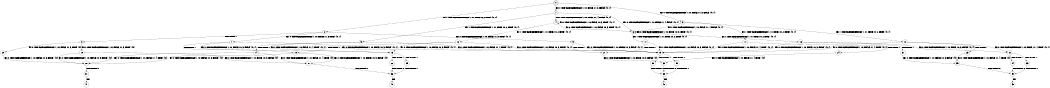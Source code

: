 digraph BCG {
size = "7, 10.5";
center = TRUE;
node [shape = circle];
0 [peripheries = 2];
0 -> 1 [label = "EX !0 !ATOMIC_EXCH_BRANCH (1, +0, FALSE, +1, 3, FALSE) !{0, 1}"];
0 -> 2 [label = "EX !1 !ATOMIC_EXCH_BRANCH (1, +1, TRUE, +0, 2, TRUE) !{0, 1}"];
0 -> 3 [label = "EX !0 !ATOMIC_EXCH_BRANCH (1, +0, FALSE, +1, 3, FALSE) !{0, 1}"];
1 -> 4 [label = "EX !0 !ATOMIC_EXCH_BRANCH (1, +0, FALSE, +1, 4, FALSE) !{0, 1}"];
1 -> 5 [label = "EX !1 !ATOMIC_EXCH_BRANCH (1, +1, TRUE, +0, 2, TRUE) !{0, 1}"];
1 -> 6 [label = "EX !0 !ATOMIC_EXCH_BRANCH (1, +0, FALSE, +1, 4, FALSE) !{0, 1}"];
2 -> 7 [label = "EX !0 !ATOMIC_EXCH_BRANCH (1, +0, FALSE, +1, 3, TRUE) !{0, 1}"];
2 -> 8 [label = "TERMINATE !1"];
2 -> 9 [label = "EX !0 !ATOMIC_EXCH_BRANCH (1, +0, FALSE, +1, 3, TRUE) !{0, 1}"];
3 -> 10 [label = "EX !1 !ATOMIC_EXCH_BRANCH (1, +1, TRUE, +0, 2, TRUE) !{0, 1}"];
3 -> 6 [label = "EX !0 !ATOMIC_EXCH_BRANCH (1, +0, FALSE, +1, 4, FALSE) !{0, 1}"];
3 -> 11 [label = "EX !1 !ATOMIC_EXCH_BRANCH (1, +1, TRUE, +0, 2, TRUE) !{0, 1}"];
4 -> 4 [label = "EX !0 !ATOMIC_EXCH_BRANCH (1, +0, FALSE, +0, 3, TRUE) !{0, 1}"];
4 -> 12 [label = "EX !1 !ATOMIC_EXCH_BRANCH (1, +1, TRUE, +0, 2, TRUE) !{0, 1}"];
4 -> 6 [label = "EX !0 !ATOMIC_EXCH_BRANCH (1, +0, FALSE, +0, 3, TRUE) !{0, 1}"];
5 -> 13 [label = "EX !0 !ATOMIC_EXCH_BRANCH (1, +0, FALSE, +1, 4, TRUE) !{0, 1}"];
5 -> 14 [label = "TERMINATE !1"];
5 -> 15 [label = "EX !0 !ATOMIC_EXCH_BRANCH (1, +0, FALSE, +1, 4, TRUE) !{0, 1}"];
6 -> 16 [label = "EX !1 !ATOMIC_EXCH_BRANCH (1, +1, TRUE, +0, 2, TRUE) !{0, 1}"];
6 -> 6 [label = "EX !0 !ATOMIC_EXCH_BRANCH (1, +0, FALSE, +0, 3, TRUE) !{0, 1}"];
6 -> 17 [label = "EX !1 !ATOMIC_EXCH_BRANCH (1, +1, TRUE, +0, 2, TRUE) !{0, 1}"];
7 -> 13 [label = "EX !0 !ATOMIC_EXCH_BRANCH (1, +0, FALSE, +0, 3, FALSE) !{0, 1}"];
7 -> 18 [label = "TERMINATE !1"];
7 -> 15 [label = "EX !0 !ATOMIC_EXCH_BRANCH (1, +0, FALSE, +0, 3, FALSE) !{0, 1}"];
8 -> 19 [label = "EX !0 !ATOMIC_EXCH_BRANCH (1, +0, FALSE, +1, 3, TRUE) !{0}"];
8 -> 20 [label = "EX !0 !ATOMIC_EXCH_BRANCH (1, +0, FALSE, +1, 3, TRUE) !{0}"];
9 -> 15 [label = "EX !0 !ATOMIC_EXCH_BRANCH (1, +0, FALSE, +0, 3, FALSE) !{0, 1}"];
9 -> 21 [label = "TERMINATE !1"];
10 -> 22 [label = "EX !0 !ATOMIC_EXCH_BRANCH (1, +0, FALSE, +1, 4, TRUE) !{0, 1}"];
10 -> 23 [label = "TERMINATE !1"];
10 -> 15 [label = "EX !0 !ATOMIC_EXCH_BRANCH (1, +0, FALSE, +1, 4, TRUE) !{0, 1}"];
11 -> 15 [label = "EX !0 !ATOMIC_EXCH_BRANCH (1, +0, FALSE, +1, 4, TRUE) !{0, 1}"];
11 -> 24 [label = "TERMINATE !1"];
12 -> 13 [label = "EX !0 !ATOMIC_EXCH_BRANCH (1, +0, FALSE, +0, 3, FALSE) !{0, 1}"];
12 -> 18 [label = "TERMINATE !1"];
12 -> 15 [label = "EX !0 !ATOMIC_EXCH_BRANCH (1, +0, FALSE, +0, 3, FALSE) !{0, 1}"];
13 -> 25 [label = "TERMINATE !0"];
13 -> 26 [label = "TERMINATE !1"];
14 -> 27 [label = "EX !0 !ATOMIC_EXCH_BRANCH (1, +0, FALSE, +1, 4, TRUE) !{0}"];
14 -> 28 [label = "EX !0 !ATOMIC_EXCH_BRANCH (1, +0, FALSE, +1, 4, TRUE) !{0}"];
15 -> 29 [label = "TERMINATE !0"];
15 -> 30 [label = "TERMINATE !1"];
16 -> 22 [label = "EX !0 !ATOMIC_EXCH_BRANCH (1, +0, FALSE, +0, 3, FALSE) !{0, 1}"];
16 -> 31 [label = "TERMINATE !1"];
16 -> 15 [label = "EX !0 !ATOMIC_EXCH_BRANCH (1, +0, FALSE, +0, 3, FALSE) !{0, 1}"];
17 -> 15 [label = "EX !0 !ATOMIC_EXCH_BRANCH (1, +0, FALSE, +0, 3, FALSE) !{0, 1}"];
17 -> 21 [label = "TERMINATE !1"];
18 -> 27 [label = "EX !0 !ATOMIC_EXCH_BRANCH (1, +0, FALSE, +0, 3, FALSE) !{0}"];
18 -> 28 [label = "EX !0 !ATOMIC_EXCH_BRANCH (1, +0, FALSE, +0, 3, FALSE) !{0}"];
19 -> 27 [label = "EX !0 !ATOMIC_EXCH_BRANCH (1, +0, FALSE, +0, 3, FALSE) !{0}"];
19 -> 28 [label = "EX !0 !ATOMIC_EXCH_BRANCH (1, +0, FALSE, +0, 3, FALSE) !{0}"];
20 -> 28 [label = "EX !0 !ATOMIC_EXCH_BRANCH (1, +0, FALSE, +0, 3, FALSE) !{0}"];
21 -> 32 [label = "EX !0 !ATOMIC_EXCH_BRANCH (1, +0, FALSE, +0, 3, FALSE) !{0}"];
22 -> 33 [label = "TERMINATE !0"];
22 -> 34 [label = "TERMINATE !1"];
23 -> 35 [label = "EX !0 !ATOMIC_EXCH_BRANCH (1, +0, FALSE, +1, 4, TRUE) !{0}"];
24 -> 32 [label = "EX !0 !ATOMIC_EXCH_BRANCH (1, +0, FALSE, +1, 4, TRUE) !{0}"];
25 -> 36 [label = "TERMINATE !1"];
26 -> 36 [label = "TERMINATE !0"];
27 -> 36 [label = "TERMINATE !0"];
28 -> 37 [label = "TERMINATE !0"];
29 -> 38 [label = "TERMINATE !1"];
30 -> 38 [label = "TERMINATE !0"];
31 -> 35 [label = "EX !0 !ATOMIC_EXCH_BRANCH (1, +0, FALSE, +0, 3, FALSE) !{0}"];
32 -> 38 [label = "TERMINATE !0"];
33 -> 39 [label = "TERMINATE !1"];
34 -> 39 [label = "TERMINATE !0"];
35 -> 39 [label = "TERMINATE !0"];
36 -> 40 [label = "exit"];
37 -> 41 [label = "exit"];
38 -> 42 [label = "exit"];
39 -> 43 [label = "exit"];
}
